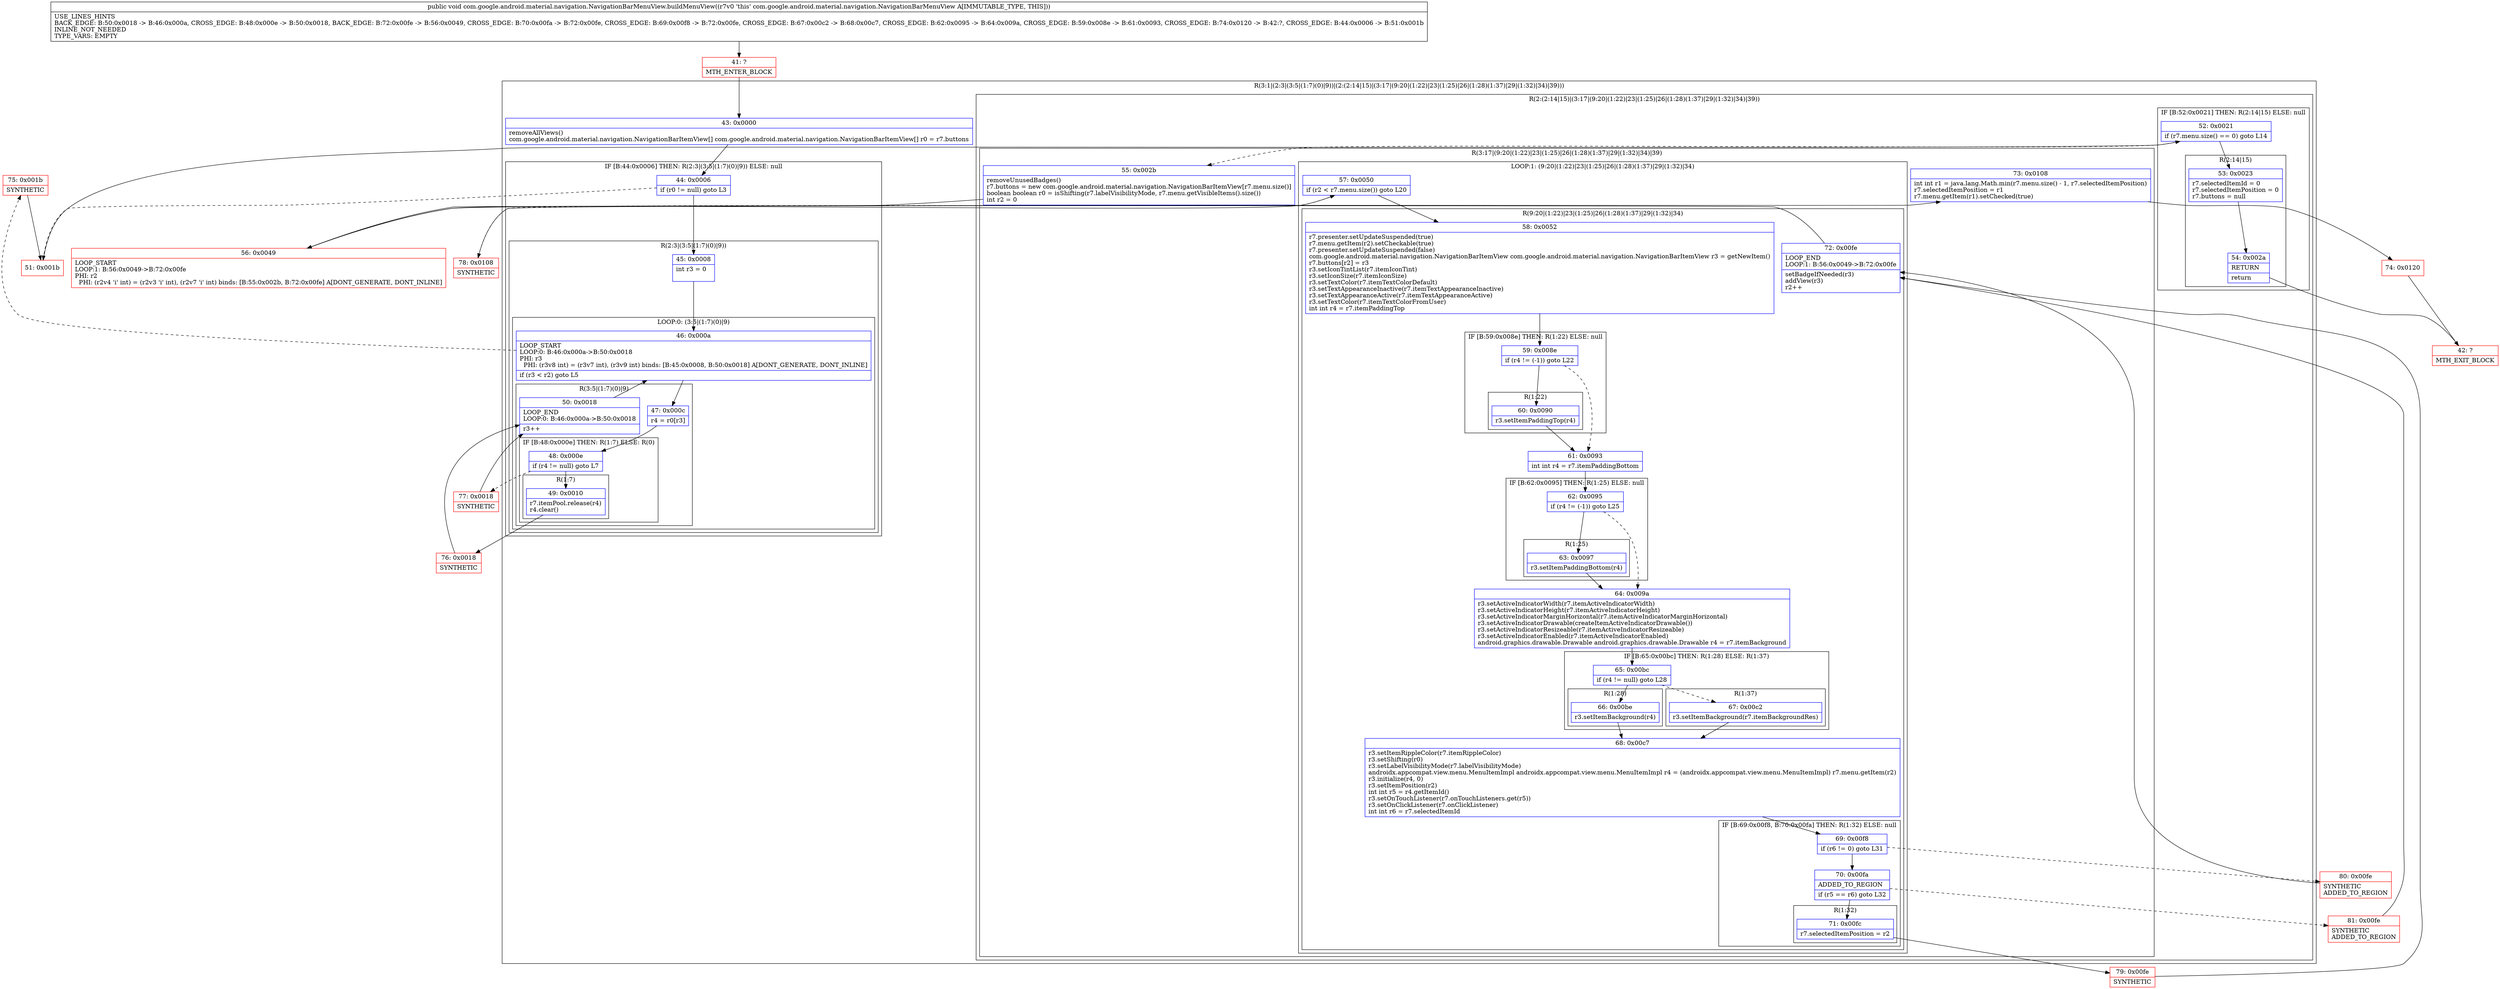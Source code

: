digraph "CFG forcom.google.android.material.navigation.NavigationBarMenuView.buildMenuView()V" {
subgraph cluster_Region_1060497259 {
label = "R(3:1|(2:3|(3:5|(1:7)(0)|9))|(2:(2:14|15)|(3:17|(9:20|(1:22)|23|(1:25)|26|(1:28)(1:37)|29|(1:32)|34)|39)))";
node [shape=record,color=blue];
Node_43 [shape=record,label="{43\:\ 0x0000|removeAllViews()\lcom.google.android.material.navigation.NavigationBarItemView[] com.google.android.material.navigation.NavigationBarItemView[] r0 = r7.buttons\l}"];
subgraph cluster_IfRegion_1262696165 {
label = "IF [B:44:0x0006] THEN: R(2:3|(3:5|(1:7)(0)|9)) ELSE: null";
node [shape=record,color=blue];
Node_44 [shape=record,label="{44\:\ 0x0006|if (r0 != null) goto L3\l}"];
subgraph cluster_Region_507664291 {
label = "R(2:3|(3:5|(1:7)(0)|9))";
node [shape=record,color=blue];
Node_45 [shape=record,label="{45\:\ 0x0008|int r3 = 0\l\l}"];
subgraph cluster_LoopRegion_1512879407 {
label = "LOOP:0: (3:5|(1:7)(0)|9)";
node [shape=record,color=blue];
Node_46 [shape=record,label="{46\:\ 0x000a|LOOP_START\lLOOP:0: B:46:0x000a\-\>B:50:0x0018\lPHI: r3 \l  PHI: (r3v8 int) = (r3v7 int), (r3v9 int) binds: [B:45:0x0008, B:50:0x0018] A[DONT_GENERATE, DONT_INLINE]\l|if (r3 \< r2) goto L5\l}"];
subgraph cluster_Region_1074108537 {
label = "R(3:5|(1:7)(0)|9)";
node [shape=record,color=blue];
Node_47 [shape=record,label="{47\:\ 0x000c|r4 = r0[r3]\l}"];
subgraph cluster_IfRegion_1654284106 {
label = "IF [B:48:0x000e] THEN: R(1:7) ELSE: R(0)";
node [shape=record,color=blue];
Node_48 [shape=record,label="{48\:\ 0x000e|if (r4 != null) goto L7\l}"];
subgraph cluster_Region_437349445 {
label = "R(1:7)";
node [shape=record,color=blue];
Node_49 [shape=record,label="{49\:\ 0x0010|r7.itemPool.release(r4)\lr4.clear()\l}"];
}
subgraph cluster_Region_584662030 {
label = "R(0)";
node [shape=record,color=blue];
}
}
Node_50 [shape=record,label="{50\:\ 0x0018|LOOP_END\lLOOP:0: B:46:0x000a\-\>B:50:0x0018\l|r3++\l}"];
}
}
}
}
subgraph cluster_Region_493056183 {
label = "R(2:(2:14|15)|(3:17|(9:20|(1:22)|23|(1:25)|26|(1:28)(1:37)|29|(1:32)|34)|39))";
node [shape=record,color=blue];
subgraph cluster_IfRegion_758324318 {
label = "IF [B:52:0x0021] THEN: R(2:14|15) ELSE: null";
node [shape=record,color=blue];
Node_52 [shape=record,label="{52\:\ 0x0021|if (r7.menu.size() == 0) goto L14\l}"];
subgraph cluster_Region_1011953401 {
label = "R(2:14|15)";
node [shape=record,color=blue];
Node_53 [shape=record,label="{53\:\ 0x0023|r7.selectedItemId = 0\lr7.selectedItemPosition = 0\lr7.buttons = null\l}"];
Node_54 [shape=record,label="{54\:\ 0x002a|RETURN\l|return\l}"];
}
}
subgraph cluster_Region_1352343981 {
label = "R(3:17|(9:20|(1:22)|23|(1:25)|26|(1:28)(1:37)|29|(1:32)|34)|39)";
node [shape=record,color=blue];
Node_55 [shape=record,label="{55\:\ 0x002b|removeUnusedBadges()\lr7.buttons = new com.google.android.material.navigation.NavigationBarItemView[r7.menu.size()]\lboolean boolean r0 = isShifting(r7.labelVisibilityMode, r7.menu.getVisibleItems().size())\lint r2 = 0\l}"];
subgraph cluster_LoopRegion_240021998 {
label = "LOOP:1: (9:20|(1:22)|23|(1:25)|26|(1:28)(1:37)|29|(1:32)|34)";
node [shape=record,color=blue];
Node_57 [shape=record,label="{57\:\ 0x0050|if (r2 \< r7.menu.size()) goto L20\l}"];
subgraph cluster_Region_37605701 {
label = "R(9:20|(1:22)|23|(1:25)|26|(1:28)(1:37)|29|(1:32)|34)";
node [shape=record,color=blue];
Node_58 [shape=record,label="{58\:\ 0x0052|r7.presenter.setUpdateSuspended(true)\lr7.menu.getItem(r2).setCheckable(true)\lr7.presenter.setUpdateSuspended(false)\lcom.google.android.material.navigation.NavigationBarItemView com.google.android.material.navigation.NavigationBarItemView r3 = getNewItem()\lr7.buttons[r2] = r3\lr3.setIconTintList(r7.itemIconTint)\lr3.setIconSize(r7.itemIconSize)\lr3.setTextColor(r7.itemTextColorDefault)\lr3.setTextAppearanceInactive(r7.itemTextAppearanceInactive)\lr3.setTextAppearanceActive(r7.itemTextAppearanceActive)\lr3.setTextColor(r7.itemTextColorFromUser)\lint int r4 = r7.itemPaddingTop\l}"];
subgraph cluster_IfRegion_233418599 {
label = "IF [B:59:0x008e] THEN: R(1:22) ELSE: null";
node [shape=record,color=blue];
Node_59 [shape=record,label="{59\:\ 0x008e|if (r4 != (\-1)) goto L22\l}"];
subgraph cluster_Region_1803236790 {
label = "R(1:22)";
node [shape=record,color=blue];
Node_60 [shape=record,label="{60\:\ 0x0090|r3.setItemPaddingTop(r4)\l}"];
}
}
Node_61 [shape=record,label="{61\:\ 0x0093|int int r4 = r7.itemPaddingBottom\l}"];
subgraph cluster_IfRegion_167703521 {
label = "IF [B:62:0x0095] THEN: R(1:25) ELSE: null";
node [shape=record,color=blue];
Node_62 [shape=record,label="{62\:\ 0x0095|if (r4 != (\-1)) goto L25\l}"];
subgraph cluster_Region_127956581 {
label = "R(1:25)";
node [shape=record,color=blue];
Node_63 [shape=record,label="{63\:\ 0x0097|r3.setItemPaddingBottom(r4)\l}"];
}
}
Node_64 [shape=record,label="{64\:\ 0x009a|r3.setActiveIndicatorWidth(r7.itemActiveIndicatorWidth)\lr3.setActiveIndicatorHeight(r7.itemActiveIndicatorHeight)\lr3.setActiveIndicatorMarginHorizontal(r7.itemActiveIndicatorMarginHorizontal)\lr3.setActiveIndicatorDrawable(createItemActiveIndicatorDrawable())\lr3.setActiveIndicatorResizeable(r7.itemActiveIndicatorResizeable)\lr3.setActiveIndicatorEnabled(r7.itemActiveIndicatorEnabled)\landroid.graphics.drawable.Drawable android.graphics.drawable.Drawable r4 = r7.itemBackground\l}"];
subgraph cluster_IfRegion_382602214 {
label = "IF [B:65:0x00bc] THEN: R(1:28) ELSE: R(1:37)";
node [shape=record,color=blue];
Node_65 [shape=record,label="{65\:\ 0x00bc|if (r4 != null) goto L28\l}"];
subgraph cluster_Region_2048702078 {
label = "R(1:28)";
node [shape=record,color=blue];
Node_66 [shape=record,label="{66\:\ 0x00be|r3.setItemBackground(r4)\l}"];
}
subgraph cluster_Region_1066269605 {
label = "R(1:37)";
node [shape=record,color=blue];
Node_67 [shape=record,label="{67\:\ 0x00c2|r3.setItemBackground(r7.itemBackgroundRes)\l}"];
}
}
Node_68 [shape=record,label="{68\:\ 0x00c7|r3.setItemRippleColor(r7.itemRippleColor)\lr3.setShifting(r0)\lr3.setLabelVisibilityMode(r7.labelVisibilityMode)\landroidx.appcompat.view.menu.MenuItemImpl androidx.appcompat.view.menu.MenuItemImpl r4 = (androidx.appcompat.view.menu.MenuItemImpl) r7.menu.getItem(r2)\lr3.initialize(r4, 0)\lr3.setItemPosition(r2)\lint int r5 = r4.getItemId()\lr3.setOnTouchListener(r7.onTouchListeners.get(r5))\lr3.setOnClickListener(r7.onClickListener)\lint int r6 = r7.selectedItemId\l}"];
subgraph cluster_IfRegion_1187940937 {
label = "IF [B:69:0x00f8, B:70:0x00fa] THEN: R(1:32) ELSE: null";
node [shape=record,color=blue];
Node_69 [shape=record,label="{69\:\ 0x00f8|if (r6 != 0) goto L31\l}"];
Node_70 [shape=record,label="{70\:\ 0x00fa|ADDED_TO_REGION\l|if (r5 == r6) goto L32\l}"];
subgraph cluster_Region_1659168270 {
label = "R(1:32)";
node [shape=record,color=blue];
Node_71 [shape=record,label="{71\:\ 0x00fc|r7.selectedItemPosition = r2\l}"];
}
}
Node_72 [shape=record,label="{72\:\ 0x00fe|LOOP_END\lLOOP:1: B:56:0x0049\-\>B:72:0x00fe\l|setBadgeIfNeeded(r3)\laddView(r3)\lr2++\l}"];
}
}
Node_73 [shape=record,label="{73\:\ 0x0108|int int r1 = java.lang.Math.min(r7.menu.size() \- 1, r7.selectedItemPosition)\lr7.selectedItemPosition = r1\lr7.menu.getItem(r1).setChecked(true)\l}"];
}
}
}
Node_41 [shape=record,color=red,label="{41\:\ ?|MTH_ENTER_BLOCK\l}"];
Node_76 [shape=record,color=red,label="{76\:\ 0x0018|SYNTHETIC\l}"];
Node_77 [shape=record,color=red,label="{77\:\ 0x0018|SYNTHETIC\l}"];
Node_75 [shape=record,color=red,label="{75\:\ 0x001b|SYNTHETIC\l}"];
Node_51 [shape=record,color=red,label="{51\:\ 0x001b}"];
Node_42 [shape=record,color=red,label="{42\:\ ?|MTH_EXIT_BLOCK\l}"];
Node_56 [shape=record,color=red,label="{56\:\ 0x0049|LOOP_START\lLOOP:1: B:56:0x0049\-\>B:72:0x00fe\lPHI: r2 \l  PHI: (r2v4 'i' int) = (r2v3 'i' int), (r2v7 'i' int) binds: [B:55:0x002b, B:72:0x00fe] A[DONT_GENERATE, DONT_INLINE]\l}"];
Node_79 [shape=record,color=red,label="{79\:\ 0x00fe|SYNTHETIC\l}"];
Node_81 [shape=record,color=red,label="{81\:\ 0x00fe|SYNTHETIC\lADDED_TO_REGION\l}"];
Node_80 [shape=record,color=red,label="{80\:\ 0x00fe|SYNTHETIC\lADDED_TO_REGION\l}"];
Node_78 [shape=record,color=red,label="{78\:\ 0x0108|SYNTHETIC\l}"];
Node_74 [shape=record,color=red,label="{74\:\ 0x0120}"];
MethodNode[shape=record,label="{public void com.google.android.material.navigation.NavigationBarMenuView.buildMenuView((r7v0 'this' com.google.android.material.navigation.NavigationBarMenuView A[IMMUTABLE_TYPE, THIS]))  | USE_LINES_HINTS\lBACK_EDGE: B:50:0x0018 \-\> B:46:0x000a, CROSS_EDGE: B:48:0x000e \-\> B:50:0x0018, BACK_EDGE: B:72:0x00fe \-\> B:56:0x0049, CROSS_EDGE: B:70:0x00fa \-\> B:72:0x00fe, CROSS_EDGE: B:69:0x00f8 \-\> B:72:0x00fe, CROSS_EDGE: B:67:0x00c2 \-\> B:68:0x00c7, CROSS_EDGE: B:62:0x0095 \-\> B:64:0x009a, CROSS_EDGE: B:59:0x008e \-\> B:61:0x0093, CROSS_EDGE: B:74:0x0120 \-\> B:42:?, CROSS_EDGE: B:44:0x0006 \-\> B:51:0x001b\lINLINE_NOT_NEEDED\lTYPE_VARS: EMPTY\l}"];
MethodNode -> Node_41;Node_43 -> Node_44;
Node_44 -> Node_45;
Node_44 -> Node_51[style=dashed];
Node_45 -> Node_46;
Node_46 -> Node_47;
Node_46 -> Node_75[style=dashed];
Node_47 -> Node_48;
Node_48 -> Node_49;
Node_48 -> Node_77[style=dashed];
Node_49 -> Node_76;
Node_50 -> Node_46;
Node_52 -> Node_53;
Node_52 -> Node_55[style=dashed];
Node_53 -> Node_54;
Node_54 -> Node_42;
Node_55 -> Node_56;
Node_57 -> Node_58;
Node_57 -> Node_78[style=dashed];
Node_58 -> Node_59;
Node_59 -> Node_60;
Node_59 -> Node_61[style=dashed];
Node_60 -> Node_61;
Node_61 -> Node_62;
Node_62 -> Node_63;
Node_62 -> Node_64[style=dashed];
Node_63 -> Node_64;
Node_64 -> Node_65;
Node_65 -> Node_66;
Node_65 -> Node_67[style=dashed];
Node_66 -> Node_68;
Node_67 -> Node_68;
Node_68 -> Node_69;
Node_69 -> Node_70;
Node_69 -> Node_80[style=dashed];
Node_70 -> Node_71;
Node_70 -> Node_81[style=dashed];
Node_71 -> Node_79;
Node_72 -> Node_56;
Node_73 -> Node_74;
Node_41 -> Node_43;
Node_76 -> Node_50;
Node_77 -> Node_50;
Node_75 -> Node_51;
Node_51 -> Node_52;
Node_56 -> Node_57;
Node_79 -> Node_72;
Node_81 -> Node_72;
Node_80 -> Node_72;
Node_78 -> Node_73;
Node_74 -> Node_42;
}

